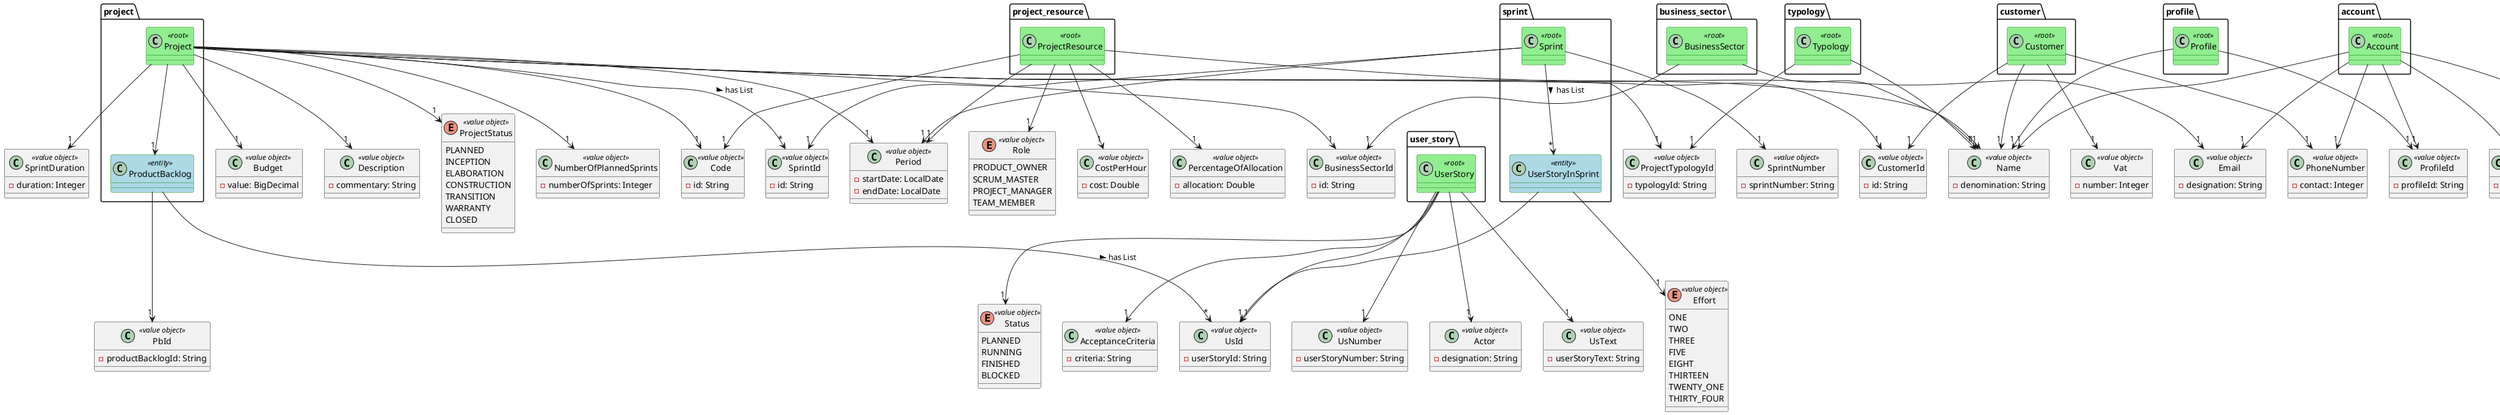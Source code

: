 @startuml

package project {
class Project <<root>> #line:green;back:lightgreen {
}

class ProductBacklog <<entity>> #line:green;back:lightblue {
}
}

package user_story {
class UserStory <<root>> #line:green;back:lightgreen {
}
}

package business_sector {
class BusinessSector <<root>> #line:green;back:lightgreen {
}
}

package customer {
class Customer <<root>> #line:green;back:lightgreen {
}
}

package typology {
class Typology <<root>> #line:green;back:lightgreen {
}
}

package sprint {
class Sprint <<root>> #line:green;back:lightgreen {
}

class UserStoryInSprint <<entity>> #line:green;back:lightblue {
}
}

package project_resource {
class ProjectResource <<root>> #line:green;back:lightgreen {
}
}

package account {
class Account <<root>> #line:green;back:lightgreen {
}
}

package profile {
class Profile <<root>> #line:green;back:lightgreen {
}
}


class Code <<value object>> {
-id: String
}

class Budget <<value object>> {
-value: BigDecimal
}

class Name <<value object>> {
-denomination: String
}

class Description <<value object>> {
-commentary: String
}

enum ProjectStatus <<value object>> {
PLANNED
INCEPTION
ELABORATION
CONSTRUCTION
TRANSITION
WARRANTY
CLOSED
}

class NumberOfPlannedSprints <<value object>> {
-numberOfSprints: Integer
}

class Period <<value object>> {
-startDate: LocalDate
-endDate: LocalDate
}

class SprintDuration <<value object>> {
-duration: Integer
}

class SprintId <<value object>> {
-id: String
}

class BusinessSectorId <<value object>> {
-id: String
}

class CustomerId <<value object>> {
-id: String
}

class ProjectTypologyId <<value object>> {
-typologyId: String
}

class PbId <<value object>> {
-productBacklogId: String
}

class UsId <<value object>> {
-userStoryId: String
}

class UsNumber <<value object>> {
-userStoryNumber: String
}

class Actor <<value object>> {
-designation: String
}

class UsText <<value object>> {
-userStoryText: String
}

enum Status <<value object>> {
PLANNED
RUNNING
FINISHED
BLOCKED
}

class AcceptanceCriteria <<value object>> {
-criteria: String
}

class SprintNumber <<value object>> {
-sprintNumber: String
}

enum Effort <<value object>> {
ONE
TWO
THREE
FIVE
EIGHT
THIRTEEN
TWENTY_ONE
THIRTY_FOUR
}

class ProfileId <<value object>> {
-profileId: String
}

class Email <<value object>> {
-designation: String
}

enum Role <<value object>> {
PRODUCT_OWNER
SCRUM_MASTER
PROJECT_MANAGER
TEAM_MEMBER
}

class AccountStatus <<value object>> {
-status: Boolean
}

class Vat <<value object>> {
-number: Integer
}

class PhoneNumber <<value object>> {
-contact: Integer
}

class Photo <<value object>> {
-image: BufferedImage
}

class CostPerHour <<value object>> {
-cost: Double
}

class PercentageOfAllocation <<value object>> {
-allocation: Double
}


Project --> "1" Code
Project --> "1" Budget
Project --> "1" Name
Project --> "1" Description
Project --> "1" ProjectStatus
Project --> "1" NumberOfPlannedSprints
Project --> "1" Period
Project --> "1" SprintDuration
Project --> "*" SprintId: has List >
Project --> "1" BusinessSectorId
Project --> "1" CustomerId
Project --> "1" ProjectTypologyId
Project --> "1" ProductBacklog

ProductBacklog --> "1" PbId
ProductBacklog --> "*" UsId: has List >

UserStory --> "1" UsId
UserStory --> "1" UsNumber
UserStory --> "1" Actor
UserStory --> "1" UsText
UserStory --> "1" Status
UserStory --> "1" AcceptanceCriteria

Customer --> "1" CustomerId
Customer --> "1" Name
Customer --> "1" Vat
Customer --> "1" PhoneNumber

BusinessSector --> "1" BusinessSectorId
BusinessSector --> "1" Name

Typology --> "1" ProjectTypologyId
Typology --> "1" Name

Sprint --> "1" SprintId
Sprint --> "1" SprintNumber
Sprint --> "*" UserStoryInSprint: has List >
Sprint --> "1" Period

UserStoryInSprint --> "1" UsId
UserStoryInSprint --> "1" Effort

Profile --> "1" Name
Profile --> "1" ProfileId

Account --> "1" Name
Account --> "1" ProfileId
Account --> "1" Email
Account --> "1" AccountStatus
Account --> "1" PhoneNumber
Account --> "1" Photo

ProjectResource --> "1" Period
ProjectResource --> "1" Code
ProjectResource --> "1" Email
ProjectResource --> "1" Role
ProjectResource --> "1" CostPerHour
ProjectResource --> "1" PercentageOfAllocation

@enduml